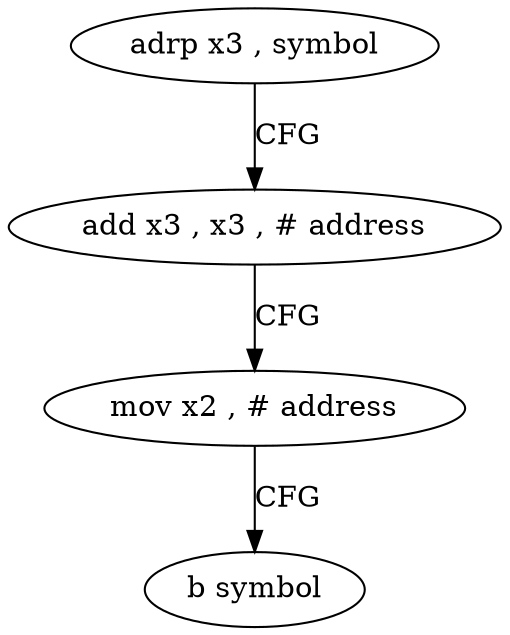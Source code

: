 digraph "func" {
"4210440" [label = "adrp x3 , symbol" ]
"4210444" [label = "add x3 , x3 , # address" ]
"4210448" [label = "mov x2 , # address" ]
"4210452" [label = "b symbol" ]
"4210440" -> "4210444" [ label = "CFG" ]
"4210444" -> "4210448" [ label = "CFG" ]
"4210448" -> "4210452" [ label = "CFG" ]
}
